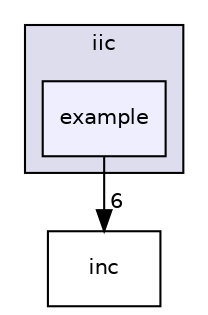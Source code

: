 digraph "fpsoc/driver/ps_driver/iic/example" {
  compound=true
  node [ fontsize="10", fontname="Helvetica"];
  edge [ labelfontsize="10", labelfontname="Helvetica"];
  subgraph clusterdir_31db14f590838de67739a562f9834602 {
    graph [ bgcolor="#ddddee", pencolor="black", label="iic" fontname="Helvetica", fontsize="10", URL="dir_31db14f590838de67739a562f9834602.html"]
  dir_95e75096bd2b22bfa16c800a301bc5bc [shape=box, label="example", style="filled", fillcolor="#eeeeff", pencolor="black", URL="dir_95e75096bd2b22bfa16c800a301bc5bc.html"];
  }
  dir_ee4ac9e2cb0aefbf22de562c0a6f1738 [shape=box label="inc" URL="dir_ee4ac9e2cb0aefbf22de562c0a6f1738.html"];
  dir_95e75096bd2b22bfa16c800a301bc5bc->dir_ee4ac9e2cb0aefbf22de562c0a6f1738 [headlabel="6", labeldistance=1.5 headhref="dir_000004_000005.html"];
}
